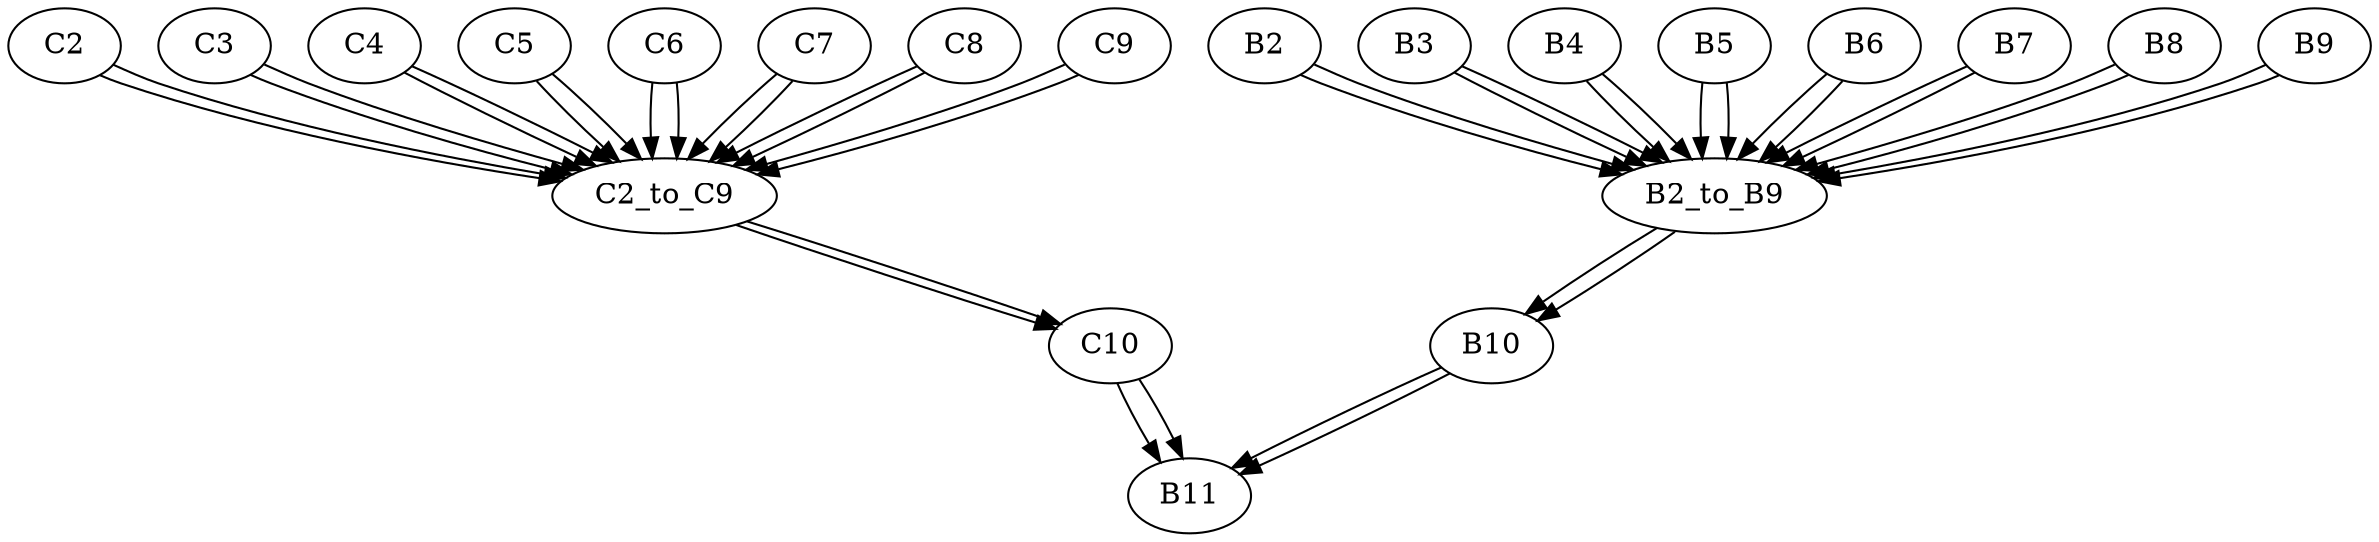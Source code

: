 digraph g{
B2[shape = ellipse]
B2->B2_to_B9

C2[shape = ellipse]
C2->C2_to_C9

B3[shape = ellipse]
B3->B2_to_B9

C3[shape = ellipse]
C3->C2_to_C9

B4[shape = ellipse]
B4->B2_to_B9

C4[shape = ellipse]
C4->C2_to_C9

B5[shape = ellipse]
B5->B2_to_B9

C5[shape = ellipse]
C5->C2_to_C9

B6[shape = ellipse]
B6->B2_to_B9

C6[shape = ellipse]
C6->C2_to_C9

B7[shape = ellipse]
B7->B2_to_B9

C7[shape = ellipse]
C7->C2_to_C9

B8[shape = ellipse]
B8->B2_to_B9

C8[shape = ellipse]
C8->C2_to_C9

B9[shape = ellipse]
B9->B2_to_B9

C9[shape = ellipse]
C9->C2_to_C9

B10[shape = ellipse]
B2_to_B9->B10
B10->B11

C10[shape = ellipse]
C2_to_C9->C10
C10->B11

B11[shape = ellipse]
B10->B11
C10->B11

C2_to_C9[shape = ellipse]
C2->C2_to_C9
C3->C2_to_C9
C4->C2_to_C9
C5->C2_to_C9
C6->C2_to_C9
C7->C2_to_C9
C8->C2_to_C9
C9->C2_to_C9
C2_to_C9->C10

B2_to_B9[shape = ellipse]
B2->B2_to_B9
B3->B2_to_B9
B4->B2_to_B9
B5->B2_to_B9
B6->B2_to_B9
B7->B2_to_B9
B8->B2_to_B9
B9->B2_to_B9
B2_to_B9->B10
}
